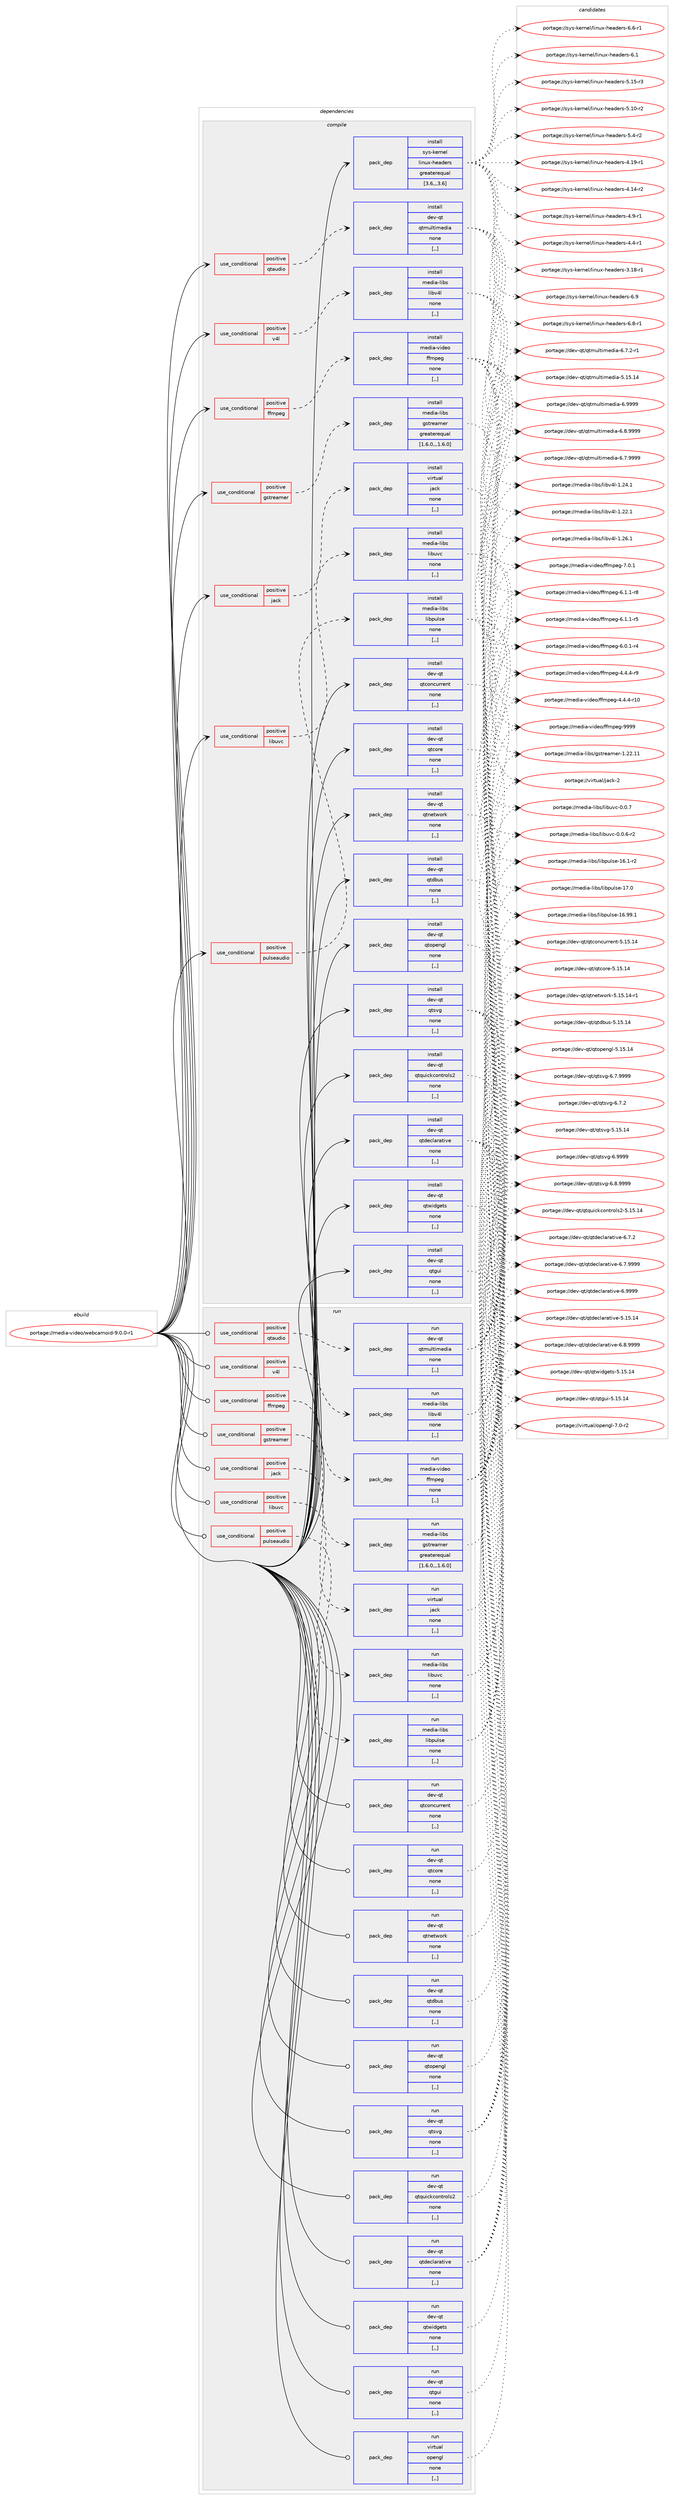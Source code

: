 digraph prolog {

# *************
# Graph options
# *************

newrank=true;
concentrate=true;
compound=true;
graph [rankdir=LR,fontname=Helvetica,fontsize=10,ranksep=1.5];#, ranksep=2.5, nodesep=0.2];
edge  [arrowhead=vee];
node  [fontname=Helvetica,fontsize=10];

# **********
# The ebuild
# **********

subgraph cluster_leftcol {
color=gray;
label=<<i>ebuild</i>>;
id [label="portage://media-video/webcamoid-9.0.0-r1", color=red, width=4, href="../media-video/webcamoid-9.0.0-r1.svg"];
}

# ****************
# The dependencies
# ****************

subgraph cluster_midcol {
color=gray;
label=<<i>dependencies</i>>;
subgraph cluster_compile {
fillcolor="#eeeeee";
style=filled;
label=<<i>compile</i>>;
subgraph cond86452 {
dependency335876 [label=<<TABLE BORDER="0" CELLBORDER="1" CELLSPACING="0" CELLPADDING="4"><TR><TD ROWSPAN="3" CELLPADDING="10">use_conditional</TD></TR><TR><TD>positive</TD></TR><TR><TD>ffmpeg</TD></TR></TABLE>>, shape=none, color=red];
subgraph pack246879 {
dependency335877 [label=<<TABLE BORDER="0" CELLBORDER="1" CELLSPACING="0" CELLPADDING="4" WIDTH="220"><TR><TD ROWSPAN="6" CELLPADDING="30">pack_dep</TD></TR><TR><TD WIDTH="110">install</TD></TR><TR><TD>media-video</TD></TR><TR><TD>ffmpeg</TD></TR><TR><TD>none</TD></TR><TR><TD>[,,]</TD></TR></TABLE>>, shape=none, color=blue];
}
dependency335876:e -> dependency335877:w [weight=20,style="dashed",arrowhead="vee"];
}
id:e -> dependency335876:w [weight=20,style="solid",arrowhead="vee"];
subgraph cond86453 {
dependency335878 [label=<<TABLE BORDER="0" CELLBORDER="1" CELLSPACING="0" CELLPADDING="4"><TR><TD ROWSPAN="3" CELLPADDING="10">use_conditional</TD></TR><TR><TD>positive</TD></TR><TR><TD>gstreamer</TD></TR></TABLE>>, shape=none, color=red];
subgraph pack246880 {
dependency335879 [label=<<TABLE BORDER="0" CELLBORDER="1" CELLSPACING="0" CELLPADDING="4" WIDTH="220"><TR><TD ROWSPAN="6" CELLPADDING="30">pack_dep</TD></TR><TR><TD WIDTH="110">install</TD></TR><TR><TD>media-libs</TD></TR><TR><TD>gstreamer</TD></TR><TR><TD>greaterequal</TD></TR><TR><TD>[1.6.0,,,1.6.0]</TD></TR></TABLE>>, shape=none, color=blue];
}
dependency335878:e -> dependency335879:w [weight=20,style="dashed",arrowhead="vee"];
}
id:e -> dependency335878:w [weight=20,style="solid",arrowhead="vee"];
subgraph cond86454 {
dependency335880 [label=<<TABLE BORDER="0" CELLBORDER="1" CELLSPACING="0" CELLPADDING="4"><TR><TD ROWSPAN="3" CELLPADDING="10">use_conditional</TD></TR><TR><TD>positive</TD></TR><TR><TD>jack</TD></TR></TABLE>>, shape=none, color=red];
subgraph pack246881 {
dependency335881 [label=<<TABLE BORDER="0" CELLBORDER="1" CELLSPACING="0" CELLPADDING="4" WIDTH="220"><TR><TD ROWSPAN="6" CELLPADDING="30">pack_dep</TD></TR><TR><TD WIDTH="110">install</TD></TR><TR><TD>virtual</TD></TR><TR><TD>jack</TD></TR><TR><TD>none</TD></TR><TR><TD>[,,]</TD></TR></TABLE>>, shape=none, color=blue];
}
dependency335880:e -> dependency335881:w [weight=20,style="dashed",arrowhead="vee"];
}
id:e -> dependency335880:w [weight=20,style="solid",arrowhead="vee"];
subgraph cond86455 {
dependency335882 [label=<<TABLE BORDER="0" CELLBORDER="1" CELLSPACING="0" CELLPADDING="4"><TR><TD ROWSPAN="3" CELLPADDING="10">use_conditional</TD></TR><TR><TD>positive</TD></TR><TR><TD>libuvc</TD></TR></TABLE>>, shape=none, color=red];
subgraph pack246882 {
dependency335883 [label=<<TABLE BORDER="0" CELLBORDER="1" CELLSPACING="0" CELLPADDING="4" WIDTH="220"><TR><TD ROWSPAN="6" CELLPADDING="30">pack_dep</TD></TR><TR><TD WIDTH="110">install</TD></TR><TR><TD>media-libs</TD></TR><TR><TD>libuvc</TD></TR><TR><TD>none</TD></TR><TR><TD>[,,]</TD></TR></TABLE>>, shape=none, color=blue];
}
dependency335882:e -> dependency335883:w [weight=20,style="dashed",arrowhead="vee"];
}
id:e -> dependency335882:w [weight=20,style="solid",arrowhead="vee"];
subgraph cond86456 {
dependency335884 [label=<<TABLE BORDER="0" CELLBORDER="1" CELLSPACING="0" CELLPADDING="4"><TR><TD ROWSPAN="3" CELLPADDING="10">use_conditional</TD></TR><TR><TD>positive</TD></TR><TR><TD>pulseaudio</TD></TR></TABLE>>, shape=none, color=red];
subgraph pack246883 {
dependency335885 [label=<<TABLE BORDER="0" CELLBORDER="1" CELLSPACING="0" CELLPADDING="4" WIDTH="220"><TR><TD ROWSPAN="6" CELLPADDING="30">pack_dep</TD></TR><TR><TD WIDTH="110">install</TD></TR><TR><TD>media-libs</TD></TR><TR><TD>libpulse</TD></TR><TR><TD>none</TD></TR><TR><TD>[,,]</TD></TR></TABLE>>, shape=none, color=blue];
}
dependency335884:e -> dependency335885:w [weight=20,style="dashed",arrowhead="vee"];
}
id:e -> dependency335884:w [weight=20,style="solid",arrowhead="vee"];
subgraph cond86457 {
dependency335886 [label=<<TABLE BORDER="0" CELLBORDER="1" CELLSPACING="0" CELLPADDING="4"><TR><TD ROWSPAN="3" CELLPADDING="10">use_conditional</TD></TR><TR><TD>positive</TD></TR><TR><TD>qtaudio</TD></TR></TABLE>>, shape=none, color=red];
subgraph pack246884 {
dependency335887 [label=<<TABLE BORDER="0" CELLBORDER="1" CELLSPACING="0" CELLPADDING="4" WIDTH="220"><TR><TD ROWSPAN="6" CELLPADDING="30">pack_dep</TD></TR><TR><TD WIDTH="110">install</TD></TR><TR><TD>dev-qt</TD></TR><TR><TD>qtmultimedia</TD></TR><TR><TD>none</TD></TR><TR><TD>[,,]</TD></TR></TABLE>>, shape=none, color=blue];
}
dependency335886:e -> dependency335887:w [weight=20,style="dashed",arrowhead="vee"];
}
id:e -> dependency335886:w [weight=20,style="solid",arrowhead="vee"];
subgraph cond86458 {
dependency335888 [label=<<TABLE BORDER="0" CELLBORDER="1" CELLSPACING="0" CELLPADDING="4"><TR><TD ROWSPAN="3" CELLPADDING="10">use_conditional</TD></TR><TR><TD>positive</TD></TR><TR><TD>v4l</TD></TR></TABLE>>, shape=none, color=red];
subgraph pack246885 {
dependency335889 [label=<<TABLE BORDER="0" CELLBORDER="1" CELLSPACING="0" CELLPADDING="4" WIDTH="220"><TR><TD ROWSPAN="6" CELLPADDING="30">pack_dep</TD></TR><TR><TD WIDTH="110">install</TD></TR><TR><TD>media-libs</TD></TR><TR><TD>libv4l</TD></TR><TR><TD>none</TD></TR><TR><TD>[,,]</TD></TR></TABLE>>, shape=none, color=blue];
}
dependency335888:e -> dependency335889:w [weight=20,style="dashed",arrowhead="vee"];
}
id:e -> dependency335888:w [weight=20,style="solid",arrowhead="vee"];
subgraph pack246886 {
dependency335890 [label=<<TABLE BORDER="0" CELLBORDER="1" CELLSPACING="0" CELLPADDING="4" WIDTH="220"><TR><TD ROWSPAN="6" CELLPADDING="30">pack_dep</TD></TR><TR><TD WIDTH="110">install</TD></TR><TR><TD>dev-qt</TD></TR><TR><TD>qtconcurrent</TD></TR><TR><TD>none</TD></TR><TR><TD>[,,]</TD></TR></TABLE>>, shape=none, color=blue];
}
id:e -> dependency335890:w [weight=20,style="solid",arrowhead="vee"];
subgraph pack246887 {
dependency335891 [label=<<TABLE BORDER="0" CELLBORDER="1" CELLSPACING="0" CELLPADDING="4" WIDTH="220"><TR><TD ROWSPAN="6" CELLPADDING="30">pack_dep</TD></TR><TR><TD WIDTH="110">install</TD></TR><TR><TD>dev-qt</TD></TR><TR><TD>qtcore</TD></TR><TR><TD>none</TD></TR><TR><TD>[,,]</TD></TR></TABLE>>, shape=none, color=blue];
}
id:e -> dependency335891:w [weight=20,style="solid",arrowhead="vee"];
subgraph pack246888 {
dependency335892 [label=<<TABLE BORDER="0" CELLBORDER="1" CELLSPACING="0" CELLPADDING="4" WIDTH="220"><TR><TD ROWSPAN="6" CELLPADDING="30">pack_dep</TD></TR><TR><TD WIDTH="110">install</TD></TR><TR><TD>dev-qt</TD></TR><TR><TD>qtdbus</TD></TR><TR><TD>none</TD></TR><TR><TD>[,,]</TD></TR></TABLE>>, shape=none, color=blue];
}
id:e -> dependency335892:w [weight=20,style="solid",arrowhead="vee"];
subgraph pack246889 {
dependency335893 [label=<<TABLE BORDER="0" CELLBORDER="1" CELLSPACING="0" CELLPADDING="4" WIDTH="220"><TR><TD ROWSPAN="6" CELLPADDING="30">pack_dep</TD></TR><TR><TD WIDTH="110">install</TD></TR><TR><TD>dev-qt</TD></TR><TR><TD>qtdeclarative</TD></TR><TR><TD>none</TD></TR><TR><TD>[,,]</TD></TR></TABLE>>, shape=none, color=blue];
}
id:e -> dependency335893:w [weight=20,style="solid",arrowhead="vee"];
subgraph pack246890 {
dependency335894 [label=<<TABLE BORDER="0" CELLBORDER="1" CELLSPACING="0" CELLPADDING="4" WIDTH="220"><TR><TD ROWSPAN="6" CELLPADDING="30">pack_dep</TD></TR><TR><TD WIDTH="110">install</TD></TR><TR><TD>dev-qt</TD></TR><TR><TD>qtgui</TD></TR><TR><TD>none</TD></TR><TR><TD>[,,]</TD></TR></TABLE>>, shape=none, color=blue];
}
id:e -> dependency335894:w [weight=20,style="solid",arrowhead="vee"];
subgraph pack246891 {
dependency335895 [label=<<TABLE BORDER="0" CELLBORDER="1" CELLSPACING="0" CELLPADDING="4" WIDTH="220"><TR><TD ROWSPAN="6" CELLPADDING="30">pack_dep</TD></TR><TR><TD WIDTH="110">install</TD></TR><TR><TD>dev-qt</TD></TR><TR><TD>qtnetwork</TD></TR><TR><TD>none</TD></TR><TR><TD>[,,]</TD></TR></TABLE>>, shape=none, color=blue];
}
id:e -> dependency335895:w [weight=20,style="solid",arrowhead="vee"];
subgraph pack246892 {
dependency335896 [label=<<TABLE BORDER="0" CELLBORDER="1" CELLSPACING="0" CELLPADDING="4" WIDTH="220"><TR><TD ROWSPAN="6" CELLPADDING="30">pack_dep</TD></TR><TR><TD WIDTH="110">install</TD></TR><TR><TD>dev-qt</TD></TR><TR><TD>qtopengl</TD></TR><TR><TD>none</TD></TR><TR><TD>[,,]</TD></TR></TABLE>>, shape=none, color=blue];
}
id:e -> dependency335896:w [weight=20,style="solid",arrowhead="vee"];
subgraph pack246893 {
dependency335897 [label=<<TABLE BORDER="0" CELLBORDER="1" CELLSPACING="0" CELLPADDING="4" WIDTH="220"><TR><TD ROWSPAN="6" CELLPADDING="30">pack_dep</TD></TR><TR><TD WIDTH="110">install</TD></TR><TR><TD>dev-qt</TD></TR><TR><TD>qtquickcontrols2</TD></TR><TR><TD>none</TD></TR><TR><TD>[,,]</TD></TR></TABLE>>, shape=none, color=blue];
}
id:e -> dependency335897:w [weight=20,style="solid",arrowhead="vee"];
subgraph pack246894 {
dependency335898 [label=<<TABLE BORDER="0" CELLBORDER="1" CELLSPACING="0" CELLPADDING="4" WIDTH="220"><TR><TD ROWSPAN="6" CELLPADDING="30">pack_dep</TD></TR><TR><TD WIDTH="110">install</TD></TR><TR><TD>dev-qt</TD></TR><TR><TD>qtsvg</TD></TR><TR><TD>none</TD></TR><TR><TD>[,,]</TD></TR></TABLE>>, shape=none, color=blue];
}
id:e -> dependency335898:w [weight=20,style="solid",arrowhead="vee"];
subgraph pack246895 {
dependency335899 [label=<<TABLE BORDER="0" CELLBORDER="1" CELLSPACING="0" CELLPADDING="4" WIDTH="220"><TR><TD ROWSPAN="6" CELLPADDING="30">pack_dep</TD></TR><TR><TD WIDTH="110">install</TD></TR><TR><TD>dev-qt</TD></TR><TR><TD>qtwidgets</TD></TR><TR><TD>none</TD></TR><TR><TD>[,,]</TD></TR></TABLE>>, shape=none, color=blue];
}
id:e -> dependency335899:w [weight=20,style="solid",arrowhead="vee"];
subgraph pack246896 {
dependency335900 [label=<<TABLE BORDER="0" CELLBORDER="1" CELLSPACING="0" CELLPADDING="4" WIDTH="220"><TR><TD ROWSPAN="6" CELLPADDING="30">pack_dep</TD></TR><TR><TD WIDTH="110">install</TD></TR><TR><TD>sys-kernel</TD></TR><TR><TD>linux-headers</TD></TR><TR><TD>greaterequal</TD></TR><TR><TD>[3.6,,,3.6]</TD></TR></TABLE>>, shape=none, color=blue];
}
id:e -> dependency335900:w [weight=20,style="solid",arrowhead="vee"];
}
subgraph cluster_compileandrun {
fillcolor="#eeeeee";
style=filled;
label=<<i>compile and run</i>>;
}
subgraph cluster_run {
fillcolor="#eeeeee";
style=filled;
label=<<i>run</i>>;
subgraph cond86459 {
dependency335901 [label=<<TABLE BORDER="0" CELLBORDER="1" CELLSPACING="0" CELLPADDING="4"><TR><TD ROWSPAN="3" CELLPADDING="10">use_conditional</TD></TR><TR><TD>positive</TD></TR><TR><TD>ffmpeg</TD></TR></TABLE>>, shape=none, color=red];
subgraph pack246897 {
dependency335902 [label=<<TABLE BORDER="0" CELLBORDER="1" CELLSPACING="0" CELLPADDING="4" WIDTH="220"><TR><TD ROWSPAN="6" CELLPADDING="30">pack_dep</TD></TR><TR><TD WIDTH="110">run</TD></TR><TR><TD>media-video</TD></TR><TR><TD>ffmpeg</TD></TR><TR><TD>none</TD></TR><TR><TD>[,,]</TD></TR></TABLE>>, shape=none, color=blue];
}
dependency335901:e -> dependency335902:w [weight=20,style="dashed",arrowhead="vee"];
}
id:e -> dependency335901:w [weight=20,style="solid",arrowhead="odot"];
subgraph cond86460 {
dependency335903 [label=<<TABLE BORDER="0" CELLBORDER="1" CELLSPACING="0" CELLPADDING="4"><TR><TD ROWSPAN="3" CELLPADDING="10">use_conditional</TD></TR><TR><TD>positive</TD></TR><TR><TD>gstreamer</TD></TR></TABLE>>, shape=none, color=red];
subgraph pack246898 {
dependency335904 [label=<<TABLE BORDER="0" CELLBORDER="1" CELLSPACING="0" CELLPADDING="4" WIDTH="220"><TR><TD ROWSPAN="6" CELLPADDING="30">pack_dep</TD></TR><TR><TD WIDTH="110">run</TD></TR><TR><TD>media-libs</TD></TR><TR><TD>gstreamer</TD></TR><TR><TD>greaterequal</TD></TR><TR><TD>[1.6.0,,,1.6.0]</TD></TR></TABLE>>, shape=none, color=blue];
}
dependency335903:e -> dependency335904:w [weight=20,style="dashed",arrowhead="vee"];
}
id:e -> dependency335903:w [weight=20,style="solid",arrowhead="odot"];
subgraph cond86461 {
dependency335905 [label=<<TABLE BORDER="0" CELLBORDER="1" CELLSPACING="0" CELLPADDING="4"><TR><TD ROWSPAN="3" CELLPADDING="10">use_conditional</TD></TR><TR><TD>positive</TD></TR><TR><TD>jack</TD></TR></TABLE>>, shape=none, color=red];
subgraph pack246899 {
dependency335906 [label=<<TABLE BORDER="0" CELLBORDER="1" CELLSPACING="0" CELLPADDING="4" WIDTH="220"><TR><TD ROWSPAN="6" CELLPADDING="30">pack_dep</TD></TR><TR><TD WIDTH="110">run</TD></TR><TR><TD>virtual</TD></TR><TR><TD>jack</TD></TR><TR><TD>none</TD></TR><TR><TD>[,,]</TD></TR></TABLE>>, shape=none, color=blue];
}
dependency335905:e -> dependency335906:w [weight=20,style="dashed",arrowhead="vee"];
}
id:e -> dependency335905:w [weight=20,style="solid",arrowhead="odot"];
subgraph cond86462 {
dependency335907 [label=<<TABLE BORDER="0" CELLBORDER="1" CELLSPACING="0" CELLPADDING="4"><TR><TD ROWSPAN="3" CELLPADDING="10">use_conditional</TD></TR><TR><TD>positive</TD></TR><TR><TD>libuvc</TD></TR></TABLE>>, shape=none, color=red];
subgraph pack246900 {
dependency335908 [label=<<TABLE BORDER="0" CELLBORDER="1" CELLSPACING="0" CELLPADDING="4" WIDTH="220"><TR><TD ROWSPAN="6" CELLPADDING="30">pack_dep</TD></TR><TR><TD WIDTH="110">run</TD></TR><TR><TD>media-libs</TD></TR><TR><TD>libuvc</TD></TR><TR><TD>none</TD></TR><TR><TD>[,,]</TD></TR></TABLE>>, shape=none, color=blue];
}
dependency335907:e -> dependency335908:w [weight=20,style="dashed",arrowhead="vee"];
}
id:e -> dependency335907:w [weight=20,style="solid",arrowhead="odot"];
subgraph cond86463 {
dependency335909 [label=<<TABLE BORDER="0" CELLBORDER="1" CELLSPACING="0" CELLPADDING="4"><TR><TD ROWSPAN="3" CELLPADDING="10">use_conditional</TD></TR><TR><TD>positive</TD></TR><TR><TD>pulseaudio</TD></TR></TABLE>>, shape=none, color=red];
subgraph pack246901 {
dependency335910 [label=<<TABLE BORDER="0" CELLBORDER="1" CELLSPACING="0" CELLPADDING="4" WIDTH="220"><TR><TD ROWSPAN="6" CELLPADDING="30">pack_dep</TD></TR><TR><TD WIDTH="110">run</TD></TR><TR><TD>media-libs</TD></TR><TR><TD>libpulse</TD></TR><TR><TD>none</TD></TR><TR><TD>[,,]</TD></TR></TABLE>>, shape=none, color=blue];
}
dependency335909:e -> dependency335910:w [weight=20,style="dashed",arrowhead="vee"];
}
id:e -> dependency335909:w [weight=20,style="solid",arrowhead="odot"];
subgraph cond86464 {
dependency335911 [label=<<TABLE BORDER="0" CELLBORDER="1" CELLSPACING="0" CELLPADDING="4"><TR><TD ROWSPAN="3" CELLPADDING="10">use_conditional</TD></TR><TR><TD>positive</TD></TR><TR><TD>qtaudio</TD></TR></TABLE>>, shape=none, color=red];
subgraph pack246902 {
dependency335912 [label=<<TABLE BORDER="0" CELLBORDER="1" CELLSPACING="0" CELLPADDING="4" WIDTH="220"><TR><TD ROWSPAN="6" CELLPADDING="30">pack_dep</TD></TR><TR><TD WIDTH="110">run</TD></TR><TR><TD>dev-qt</TD></TR><TR><TD>qtmultimedia</TD></TR><TR><TD>none</TD></TR><TR><TD>[,,]</TD></TR></TABLE>>, shape=none, color=blue];
}
dependency335911:e -> dependency335912:w [weight=20,style="dashed",arrowhead="vee"];
}
id:e -> dependency335911:w [weight=20,style="solid",arrowhead="odot"];
subgraph cond86465 {
dependency335913 [label=<<TABLE BORDER="0" CELLBORDER="1" CELLSPACING="0" CELLPADDING="4"><TR><TD ROWSPAN="3" CELLPADDING="10">use_conditional</TD></TR><TR><TD>positive</TD></TR><TR><TD>v4l</TD></TR></TABLE>>, shape=none, color=red];
subgraph pack246903 {
dependency335914 [label=<<TABLE BORDER="0" CELLBORDER="1" CELLSPACING="0" CELLPADDING="4" WIDTH="220"><TR><TD ROWSPAN="6" CELLPADDING="30">pack_dep</TD></TR><TR><TD WIDTH="110">run</TD></TR><TR><TD>media-libs</TD></TR><TR><TD>libv4l</TD></TR><TR><TD>none</TD></TR><TR><TD>[,,]</TD></TR></TABLE>>, shape=none, color=blue];
}
dependency335913:e -> dependency335914:w [weight=20,style="dashed",arrowhead="vee"];
}
id:e -> dependency335913:w [weight=20,style="solid",arrowhead="odot"];
subgraph pack246904 {
dependency335915 [label=<<TABLE BORDER="0" CELLBORDER="1" CELLSPACING="0" CELLPADDING="4" WIDTH="220"><TR><TD ROWSPAN="6" CELLPADDING="30">pack_dep</TD></TR><TR><TD WIDTH="110">run</TD></TR><TR><TD>dev-qt</TD></TR><TR><TD>qtconcurrent</TD></TR><TR><TD>none</TD></TR><TR><TD>[,,]</TD></TR></TABLE>>, shape=none, color=blue];
}
id:e -> dependency335915:w [weight=20,style="solid",arrowhead="odot"];
subgraph pack246905 {
dependency335916 [label=<<TABLE BORDER="0" CELLBORDER="1" CELLSPACING="0" CELLPADDING="4" WIDTH="220"><TR><TD ROWSPAN="6" CELLPADDING="30">pack_dep</TD></TR><TR><TD WIDTH="110">run</TD></TR><TR><TD>dev-qt</TD></TR><TR><TD>qtcore</TD></TR><TR><TD>none</TD></TR><TR><TD>[,,]</TD></TR></TABLE>>, shape=none, color=blue];
}
id:e -> dependency335916:w [weight=20,style="solid",arrowhead="odot"];
subgraph pack246906 {
dependency335917 [label=<<TABLE BORDER="0" CELLBORDER="1" CELLSPACING="0" CELLPADDING="4" WIDTH="220"><TR><TD ROWSPAN="6" CELLPADDING="30">pack_dep</TD></TR><TR><TD WIDTH="110">run</TD></TR><TR><TD>dev-qt</TD></TR><TR><TD>qtdbus</TD></TR><TR><TD>none</TD></TR><TR><TD>[,,]</TD></TR></TABLE>>, shape=none, color=blue];
}
id:e -> dependency335917:w [weight=20,style="solid",arrowhead="odot"];
subgraph pack246907 {
dependency335918 [label=<<TABLE BORDER="0" CELLBORDER="1" CELLSPACING="0" CELLPADDING="4" WIDTH="220"><TR><TD ROWSPAN="6" CELLPADDING="30">pack_dep</TD></TR><TR><TD WIDTH="110">run</TD></TR><TR><TD>dev-qt</TD></TR><TR><TD>qtdeclarative</TD></TR><TR><TD>none</TD></TR><TR><TD>[,,]</TD></TR></TABLE>>, shape=none, color=blue];
}
id:e -> dependency335918:w [weight=20,style="solid",arrowhead="odot"];
subgraph pack246908 {
dependency335919 [label=<<TABLE BORDER="0" CELLBORDER="1" CELLSPACING="0" CELLPADDING="4" WIDTH="220"><TR><TD ROWSPAN="6" CELLPADDING="30">pack_dep</TD></TR><TR><TD WIDTH="110">run</TD></TR><TR><TD>dev-qt</TD></TR><TR><TD>qtgui</TD></TR><TR><TD>none</TD></TR><TR><TD>[,,]</TD></TR></TABLE>>, shape=none, color=blue];
}
id:e -> dependency335919:w [weight=20,style="solid",arrowhead="odot"];
subgraph pack246909 {
dependency335920 [label=<<TABLE BORDER="0" CELLBORDER="1" CELLSPACING="0" CELLPADDING="4" WIDTH="220"><TR><TD ROWSPAN="6" CELLPADDING="30">pack_dep</TD></TR><TR><TD WIDTH="110">run</TD></TR><TR><TD>dev-qt</TD></TR><TR><TD>qtnetwork</TD></TR><TR><TD>none</TD></TR><TR><TD>[,,]</TD></TR></TABLE>>, shape=none, color=blue];
}
id:e -> dependency335920:w [weight=20,style="solid",arrowhead="odot"];
subgraph pack246910 {
dependency335921 [label=<<TABLE BORDER="0" CELLBORDER="1" CELLSPACING="0" CELLPADDING="4" WIDTH="220"><TR><TD ROWSPAN="6" CELLPADDING="30">pack_dep</TD></TR><TR><TD WIDTH="110">run</TD></TR><TR><TD>dev-qt</TD></TR><TR><TD>qtopengl</TD></TR><TR><TD>none</TD></TR><TR><TD>[,,]</TD></TR></TABLE>>, shape=none, color=blue];
}
id:e -> dependency335921:w [weight=20,style="solid",arrowhead="odot"];
subgraph pack246911 {
dependency335922 [label=<<TABLE BORDER="0" CELLBORDER="1" CELLSPACING="0" CELLPADDING="4" WIDTH="220"><TR><TD ROWSPAN="6" CELLPADDING="30">pack_dep</TD></TR><TR><TD WIDTH="110">run</TD></TR><TR><TD>dev-qt</TD></TR><TR><TD>qtquickcontrols2</TD></TR><TR><TD>none</TD></TR><TR><TD>[,,]</TD></TR></TABLE>>, shape=none, color=blue];
}
id:e -> dependency335922:w [weight=20,style="solid",arrowhead="odot"];
subgraph pack246912 {
dependency335923 [label=<<TABLE BORDER="0" CELLBORDER="1" CELLSPACING="0" CELLPADDING="4" WIDTH="220"><TR><TD ROWSPAN="6" CELLPADDING="30">pack_dep</TD></TR><TR><TD WIDTH="110">run</TD></TR><TR><TD>dev-qt</TD></TR><TR><TD>qtsvg</TD></TR><TR><TD>none</TD></TR><TR><TD>[,,]</TD></TR></TABLE>>, shape=none, color=blue];
}
id:e -> dependency335923:w [weight=20,style="solid",arrowhead="odot"];
subgraph pack246913 {
dependency335924 [label=<<TABLE BORDER="0" CELLBORDER="1" CELLSPACING="0" CELLPADDING="4" WIDTH="220"><TR><TD ROWSPAN="6" CELLPADDING="30">pack_dep</TD></TR><TR><TD WIDTH="110">run</TD></TR><TR><TD>dev-qt</TD></TR><TR><TD>qtwidgets</TD></TR><TR><TD>none</TD></TR><TR><TD>[,,]</TD></TR></TABLE>>, shape=none, color=blue];
}
id:e -> dependency335924:w [weight=20,style="solid",arrowhead="odot"];
subgraph pack246914 {
dependency335925 [label=<<TABLE BORDER="0" CELLBORDER="1" CELLSPACING="0" CELLPADDING="4" WIDTH="220"><TR><TD ROWSPAN="6" CELLPADDING="30">pack_dep</TD></TR><TR><TD WIDTH="110">run</TD></TR><TR><TD>virtual</TD></TR><TR><TD>opengl</TD></TR><TR><TD>none</TD></TR><TR><TD>[,,]</TD></TR></TABLE>>, shape=none, color=blue];
}
id:e -> dependency335925:w [weight=20,style="solid",arrowhead="odot"];
}
}

# **************
# The candidates
# **************

subgraph cluster_choices {
rank=same;
color=gray;
label=<<i>candidates</i>>;

subgraph choice246879 {
color=black;
nodesep=1;
choice1091011001059745118105100101111471021021091121011034557575757 [label="portage://media-video/ffmpeg-9999", color=red, width=4,href="../media-video/ffmpeg-9999.svg"];
choice109101100105974511810510010111147102102109112101103455546484649 [label="portage://media-video/ffmpeg-7.0.1", color=red, width=4,href="../media-video/ffmpeg-7.0.1.svg"];
choice1091011001059745118105100101111471021021091121011034554464946494511456 [label="portage://media-video/ffmpeg-6.1.1-r8", color=red, width=4,href="../media-video/ffmpeg-6.1.1-r8.svg"];
choice1091011001059745118105100101111471021021091121011034554464946494511453 [label="portage://media-video/ffmpeg-6.1.1-r5", color=red, width=4,href="../media-video/ffmpeg-6.1.1-r5.svg"];
choice1091011001059745118105100101111471021021091121011034554464846494511452 [label="portage://media-video/ffmpeg-6.0.1-r4", color=red, width=4,href="../media-video/ffmpeg-6.0.1-r4.svg"];
choice1091011001059745118105100101111471021021091121011034552465246524511457 [label="portage://media-video/ffmpeg-4.4.4-r9", color=red, width=4,href="../media-video/ffmpeg-4.4.4-r9.svg"];
choice109101100105974511810510010111147102102109112101103455246524652451144948 [label="portage://media-video/ffmpeg-4.4.4-r10", color=red, width=4,href="../media-video/ffmpeg-4.4.4-r10.svg"];
dependency335877:e -> choice1091011001059745118105100101111471021021091121011034557575757:w [style=dotted,weight="100"];
dependency335877:e -> choice109101100105974511810510010111147102102109112101103455546484649:w [style=dotted,weight="100"];
dependency335877:e -> choice1091011001059745118105100101111471021021091121011034554464946494511456:w [style=dotted,weight="100"];
dependency335877:e -> choice1091011001059745118105100101111471021021091121011034554464946494511453:w [style=dotted,weight="100"];
dependency335877:e -> choice1091011001059745118105100101111471021021091121011034554464846494511452:w [style=dotted,weight="100"];
dependency335877:e -> choice1091011001059745118105100101111471021021091121011034552465246524511457:w [style=dotted,weight="100"];
dependency335877:e -> choice109101100105974511810510010111147102102109112101103455246524652451144948:w [style=dotted,weight="100"];
}
subgraph choice246880 {
color=black;
nodesep=1;
choice10910110010597451081059811547103115116114101971091011144549465050464949 [label="portage://media-libs/gstreamer-1.22.11", color=red, width=4,href="../media-libs/gstreamer-1.22.11.svg"];
dependency335879:e -> choice10910110010597451081059811547103115116114101971091011144549465050464949:w [style=dotted,weight="100"];
}
subgraph choice246881 {
color=black;
nodesep=1;
choice118105114116117971084710697991074550 [label="portage://virtual/jack-2", color=red, width=4,href="../virtual/jack-2.svg"];
dependency335881:e -> choice118105114116117971084710697991074550:w [style=dotted,weight="100"];
}
subgraph choice246882 {
color=black;
nodesep=1;
choice109101100105974510810598115471081059811711899454846484655 [label="portage://media-libs/libuvc-0.0.7", color=red, width=4,href="../media-libs/libuvc-0.0.7.svg"];
choice1091011001059745108105981154710810598117118994548464846544511450 [label="portage://media-libs/libuvc-0.0.6-r2", color=red, width=4,href="../media-libs/libuvc-0.0.6-r2.svg"];
dependency335883:e -> choice109101100105974510810598115471081059811711899454846484655:w [style=dotted,weight="100"];
dependency335883:e -> choice1091011001059745108105981154710810598117118994548464846544511450:w [style=dotted,weight="100"];
}
subgraph choice246883 {
color=black;
nodesep=1;
choice10910110010597451081059811547108105981121171081151014549554648 [label="portage://media-libs/libpulse-17.0", color=red, width=4,href="../media-libs/libpulse-17.0.svg"];
choice10910110010597451081059811547108105981121171081151014549544657574649 [label="portage://media-libs/libpulse-16.99.1", color=red, width=4,href="../media-libs/libpulse-16.99.1.svg"];
choice109101100105974510810598115471081059811211710811510145495446494511450 [label="portage://media-libs/libpulse-16.1-r2", color=red, width=4,href="../media-libs/libpulse-16.1-r2.svg"];
dependency335885:e -> choice10910110010597451081059811547108105981121171081151014549554648:w [style=dotted,weight="100"];
dependency335885:e -> choice10910110010597451081059811547108105981121171081151014549544657574649:w [style=dotted,weight="100"];
dependency335885:e -> choice109101100105974510810598115471081059811211710811510145495446494511450:w [style=dotted,weight="100"];
}
subgraph choice246884 {
color=black;
nodesep=1;
choice10010111845113116471131161091171081161051091011001059745544657575757 [label="portage://dev-qt/qtmultimedia-6.9999", color=red, width=4,href="../dev-qt/qtmultimedia-6.9999.svg"];
choice100101118451131164711311610911710811610510910110010597455446564657575757 [label="portage://dev-qt/qtmultimedia-6.8.9999", color=red, width=4,href="../dev-qt/qtmultimedia-6.8.9999.svg"];
choice100101118451131164711311610911710811610510910110010597455446554657575757 [label="portage://dev-qt/qtmultimedia-6.7.9999", color=red, width=4,href="../dev-qt/qtmultimedia-6.7.9999.svg"];
choice1001011184511311647113116109117108116105109101100105974554465546504511449 [label="portage://dev-qt/qtmultimedia-6.7.2-r1", color=red, width=4,href="../dev-qt/qtmultimedia-6.7.2-r1.svg"];
choice1001011184511311647113116109117108116105109101100105974553464953464952 [label="portage://dev-qt/qtmultimedia-5.15.14", color=red, width=4,href="../dev-qt/qtmultimedia-5.15.14.svg"];
dependency335887:e -> choice10010111845113116471131161091171081161051091011001059745544657575757:w [style=dotted,weight="100"];
dependency335887:e -> choice100101118451131164711311610911710811610510910110010597455446564657575757:w [style=dotted,weight="100"];
dependency335887:e -> choice100101118451131164711311610911710811610510910110010597455446554657575757:w [style=dotted,weight="100"];
dependency335887:e -> choice1001011184511311647113116109117108116105109101100105974554465546504511449:w [style=dotted,weight="100"];
dependency335887:e -> choice1001011184511311647113116109117108116105109101100105974553464953464952:w [style=dotted,weight="100"];
}
subgraph choice246885 {
color=black;
nodesep=1;
choice10910110010597451081059811547108105981185210845494650544649 [label="portage://media-libs/libv4l-1.26.1", color=red, width=4,href="../media-libs/libv4l-1.26.1.svg"];
choice10910110010597451081059811547108105981185210845494650524649 [label="portage://media-libs/libv4l-1.24.1", color=red, width=4,href="../media-libs/libv4l-1.24.1.svg"];
choice10910110010597451081059811547108105981185210845494650504649 [label="portage://media-libs/libv4l-1.22.1", color=red, width=4,href="../media-libs/libv4l-1.22.1.svg"];
dependency335889:e -> choice10910110010597451081059811547108105981185210845494650544649:w [style=dotted,weight="100"];
dependency335889:e -> choice10910110010597451081059811547108105981185210845494650524649:w [style=dotted,weight="100"];
dependency335889:e -> choice10910110010597451081059811547108105981185210845494650504649:w [style=dotted,weight="100"];
}
subgraph choice246886 {
color=black;
nodesep=1;
choice100101118451131164711311699111110991171141141011101164553464953464952 [label="portage://dev-qt/qtconcurrent-5.15.14", color=red, width=4,href="../dev-qt/qtconcurrent-5.15.14.svg"];
dependency335890:e -> choice100101118451131164711311699111110991171141141011101164553464953464952:w [style=dotted,weight="100"];
}
subgraph choice246887 {
color=black;
nodesep=1;
choice1001011184511311647113116991111141014553464953464952 [label="portage://dev-qt/qtcore-5.15.14", color=red, width=4,href="../dev-qt/qtcore-5.15.14.svg"];
dependency335891:e -> choice1001011184511311647113116991111141014553464953464952:w [style=dotted,weight="100"];
}
subgraph choice246888 {
color=black;
nodesep=1;
choice1001011184511311647113116100981171154553464953464952 [label="portage://dev-qt/qtdbus-5.15.14", color=red, width=4,href="../dev-qt/qtdbus-5.15.14.svg"];
dependency335892:e -> choice1001011184511311647113116100981171154553464953464952:w [style=dotted,weight="100"];
}
subgraph choice246889 {
color=black;
nodesep=1;
choice100101118451131164711311610010199108971149711610511810145544657575757 [label="portage://dev-qt/qtdeclarative-6.9999", color=red, width=4,href="../dev-qt/qtdeclarative-6.9999.svg"];
choice1001011184511311647113116100101991089711497116105118101455446564657575757 [label="portage://dev-qt/qtdeclarative-6.8.9999", color=red, width=4,href="../dev-qt/qtdeclarative-6.8.9999.svg"];
choice1001011184511311647113116100101991089711497116105118101455446554657575757 [label="portage://dev-qt/qtdeclarative-6.7.9999", color=red, width=4,href="../dev-qt/qtdeclarative-6.7.9999.svg"];
choice1001011184511311647113116100101991089711497116105118101455446554650 [label="portage://dev-qt/qtdeclarative-6.7.2", color=red, width=4,href="../dev-qt/qtdeclarative-6.7.2.svg"];
choice10010111845113116471131161001019910897114971161051181014553464953464952 [label="portage://dev-qt/qtdeclarative-5.15.14", color=red, width=4,href="../dev-qt/qtdeclarative-5.15.14.svg"];
dependency335893:e -> choice100101118451131164711311610010199108971149711610511810145544657575757:w [style=dotted,weight="100"];
dependency335893:e -> choice1001011184511311647113116100101991089711497116105118101455446564657575757:w [style=dotted,weight="100"];
dependency335893:e -> choice1001011184511311647113116100101991089711497116105118101455446554657575757:w [style=dotted,weight="100"];
dependency335893:e -> choice1001011184511311647113116100101991089711497116105118101455446554650:w [style=dotted,weight="100"];
dependency335893:e -> choice10010111845113116471131161001019910897114971161051181014553464953464952:w [style=dotted,weight="100"];
}
subgraph choice246890 {
color=black;
nodesep=1;
choice10010111845113116471131161031171054553464953464952 [label="portage://dev-qt/qtgui-5.15.14", color=red, width=4,href="../dev-qt/qtgui-5.15.14.svg"];
dependency335894:e -> choice10010111845113116471131161031171054553464953464952:w [style=dotted,weight="100"];
}
subgraph choice246891 {
color=black;
nodesep=1;
choice100101118451131164711311611010111611911111410745534649534649524511449 [label="portage://dev-qt/qtnetwork-5.15.14-r1", color=red, width=4,href="../dev-qt/qtnetwork-5.15.14-r1.svg"];
dependency335895:e -> choice100101118451131164711311611010111611911111410745534649534649524511449:w [style=dotted,weight="100"];
}
subgraph choice246892 {
color=black;
nodesep=1;
choice10010111845113116471131161111121011101031084553464953464952 [label="portage://dev-qt/qtopengl-5.15.14", color=red, width=4,href="../dev-qt/qtopengl-5.15.14.svg"];
dependency335896:e -> choice10010111845113116471131161111121011101031084553464953464952:w [style=dotted,weight="100"];
}
subgraph choice246893 {
color=black;
nodesep=1;
choice10010111845113116471131161131171059910799111110116114111108115504553464953464952 [label="portage://dev-qt/qtquickcontrols2-5.15.14", color=red, width=4,href="../dev-qt/qtquickcontrols2-5.15.14.svg"];
dependency335897:e -> choice10010111845113116471131161131171059910799111110116114111108115504553464953464952:w [style=dotted,weight="100"];
}
subgraph choice246894 {
color=black;
nodesep=1;
choice100101118451131164711311611511810345544657575757 [label="portage://dev-qt/qtsvg-6.9999", color=red, width=4,href="../dev-qt/qtsvg-6.9999.svg"];
choice1001011184511311647113116115118103455446564657575757 [label="portage://dev-qt/qtsvg-6.8.9999", color=red, width=4,href="../dev-qt/qtsvg-6.8.9999.svg"];
choice1001011184511311647113116115118103455446554657575757 [label="portage://dev-qt/qtsvg-6.7.9999", color=red, width=4,href="../dev-qt/qtsvg-6.7.9999.svg"];
choice1001011184511311647113116115118103455446554650 [label="portage://dev-qt/qtsvg-6.7.2", color=red, width=4,href="../dev-qt/qtsvg-6.7.2.svg"];
choice10010111845113116471131161151181034553464953464952 [label="portage://dev-qt/qtsvg-5.15.14", color=red, width=4,href="../dev-qt/qtsvg-5.15.14.svg"];
dependency335898:e -> choice100101118451131164711311611511810345544657575757:w [style=dotted,weight="100"];
dependency335898:e -> choice1001011184511311647113116115118103455446564657575757:w [style=dotted,weight="100"];
dependency335898:e -> choice1001011184511311647113116115118103455446554657575757:w [style=dotted,weight="100"];
dependency335898:e -> choice1001011184511311647113116115118103455446554650:w [style=dotted,weight="100"];
dependency335898:e -> choice10010111845113116471131161151181034553464953464952:w [style=dotted,weight="100"];
}
subgraph choice246895 {
color=black;
nodesep=1;
choice10010111845113116471131161191051001031011161154553464953464952 [label="portage://dev-qt/qtwidgets-5.15.14", color=red, width=4,href="../dev-qt/qtwidgets-5.15.14.svg"];
dependency335899:e -> choice10010111845113116471131161191051001031011161154553464953464952:w [style=dotted,weight="100"];
}
subgraph choice246896 {
color=black;
nodesep=1;
choice1151211154510710111411010110847108105110117120451041019710010111411545544657 [label="portage://sys-kernel/linux-headers-6.9", color=red, width=4,href="../sys-kernel/linux-headers-6.9.svg"];
choice11512111545107101114110101108471081051101171204510410197100101114115455446564511449 [label="portage://sys-kernel/linux-headers-6.8-r1", color=red, width=4,href="../sys-kernel/linux-headers-6.8-r1.svg"];
choice11512111545107101114110101108471081051101171204510410197100101114115455446544511449 [label="portage://sys-kernel/linux-headers-6.6-r1", color=red, width=4,href="../sys-kernel/linux-headers-6.6-r1.svg"];
choice1151211154510710111411010110847108105110117120451041019710010111411545544649 [label="portage://sys-kernel/linux-headers-6.1", color=red, width=4,href="../sys-kernel/linux-headers-6.1.svg"];
choice1151211154510710111411010110847108105110117120451041019710010111411545534649534511451 [label="portage://sys-kernel/linux-headers-5.15-r3", color=red, width=4,href="../sys-kernel/linux-headers-5.15-r3.svg"];
choice1151211154510710111411010110847108105110117120451041019710010111411545534649484511450 [label="portage://sys-kernel/linux-headers-5.10-r2", color=red, width=4,href="../sys-kernel/linux-headers-5.10-r2.svg"];
choice11512111545107101114110101108471081051101171204510410197100101114115455346524511450 [label="portage://sys-kernel/linux-headers-5.4-r2", color=red, width=4,href="../sys-kernel/linux-headers-5.4-r2.svg"];
choice1151211154510710111411010110847108105110117120451041019710010111411545524649574511449 [label="portage://sys-kernel/linux-headers-4.19-r1", color=red, width=4,href="../sys-kernel/linux-headers-4.19-r1.svg"];
choice1151211154510710111411010110847108105110117120451041019710010111411545524649524511450 [label="portage://sys-kernel/linux-headers-4.14-r2", color=red, width=4,href="../sys-kernel/linux-headers-4.14-r2.svg"];
choice11512111545107101114110101108471081051101171204510410197100101114115455246574511449 [label="portage://sys-kernel/linux-headers-4.9-r1", color=red, width=4,href="../sys-kernel/linux-headers-4.9-r1.svg"];
choice11512111545107101114110101108471081051101171204510410197100101114115455246524511449 [label="portage://sys-kernel/linux-headers-4.4-r1", color=red, width=4,href="../sys-kernel/linux-headers-4.4-r1.svg"];
choice1151211154510710111411010110847108105110117120451041019710010111411545514649564511449 [label="portage://sys-kernel/linux-headers-3.18-r1", color=red, width=4,href="../sys-kernel/linux-headers-3.18-r1.svg"];
dependency335900:e -> choice1151211154510710111411010110847108105110117120451041019710010111411545544657:w [style=dotted,weight="100"];
dependency335900:e -> choice11512111545107101114110101108471081051101171204510410197100101114115455446564511449:w [style=dotted,weight="100"];
dependency335900:e -> choice11512111545107101114110101108471081051101171204510410197100101114115455446544511449:w [style=dotted,weight="100"];
dependency335900:e -> choice1151211154510710111411010110847108105110117120451041019710010111411545544649:w [style=dotted,weight="100"];
dependency335900:e -> choice1151211154510710111411010110847108105110117120451041019710010111411545534649534511451:w [style=dotted,weight="100"];
dependency335900:e -> choice1151211154510710111411010110847108105110117120451041019710010111411545534649484511450:w [style=dotted,weight="100"];
dependency335900:e -> choice11512111545107101114110101108471081051101171204510410197100101114115455346524511450:w [style=dotted,weight="100"];
dependency335900:e -> choice1151211154510710111411010110847108105110117120451041019710010111411545524649574511449:w [style=dotted,weight="100"];
dependency335900:e -> choice1151211154510710111411010110847108105110117120451041019710010111411545524649524511450:w [style=dotted,weight="100"];
dependency335900:e -> choice11512111545107101114110101108471081051101171204510410197100101114115455246574511449:w [style=dotted,weight="100"];
dependency335900:e -> choice11512111545107101114110101108471081051101171204510410197100101114115455246524511449:w [style=dotted,weight="100"];
dependency335900:e -> choice1151211154510710111411010110847108105110117120451041019710010111411545514649564511449:w [style=dotted,weight="100"];
}
subgraph choice246897 {
color=black;
nodesep=1;
choice1091011001059745118105100101111471021021091121011034557575757 [label="portage://media-video/ffmpeg-9999", color=red, width=4,href="../media-video/ffmpeg-9999.svg"];
choice109101100105974511810510010111147102102109112101103455546484649 [label="portage://media-video/ffmpeg-7.0.1", color=red, width=4,href="../media-video/ffmpeg-7.0.1.svg"];
choice1091011001059745118105100101111471021021091121011034554464946494511456 [label="portage://media-video/ffmpeg-6.1.1-r8", color=red, width=4,href="../media-video/ffmpeg-6.1.1-r8.svg"];
choice1091011001059745118105100101111471021021091121011034554464946494511453 [label="portage://media-video/ffmpeg-6.1.1-r5", color=red, width=4,href="../media-video/ffmpeg-6.1.1-r5.svg"];
choice1091011001059745118105100101111471021021091121011034554464846494511452 [label="portage://media-video/ffmpeg-6.0.1-r4", color=red, width=4,href="../media-video/ffmpeg-6.0.1-r4.svg"];
choice1091011001059745118105100101111471021021091121011034552465246524511457 [label="portage://media-video/ffmpeg-4.4.4-r9", color=red, width=4,href="../media-video/ffmpeg-4.4.4-r9.svg"];
choice109101100105974511810510010111147102102109112101103455246524652451144948 [label="portage://media-video/ffmpeg-4.4.4-r10", color=red, width=4,href="../media-video/ffmpeg-4.4.4-r10.svg"];
dependency335902:e -> choice1091011001059745118105100101111471021021091121011034557575757:w [style=dotted,weight="100"];
dependency335902:e -> choice109101100105974511810510010111147102102109112101103455546484649:w [style=dotted,weight="100"];
dependency335902:e -> choice1091011001059745118105100101111471021021091121011034554464946494511456:w [style=dotted,weight="100"];
dependency335902:e -> choice1091011001059745118105100101111471021021091121011034554464946494511453:w [style=dotted,weight="100"];
dependency335902:e -> choice1091011001059745118105100101111471021021091121011034554464846494511452:w [style=dotted,weight="100"];
dependency335902:e -> choice1091011001059745118105100101111471021021091121011034552465246524511457:w [style=dotted,weight="100"];
dependency335902:e -> choice109101100105974511810510010111147102102109112101103455246524652451144948:w [style=dotted,weight="100"];
}
subgraph choice246898 {
color=black;
nodesep=1;
choice10910110010597451081059811547103115116114101971091011144549465050464949 [label="portage://media-libs/gstreamer-1.22.11", color=red, width=4,href="../media-libs/gstreamer-1.22.11.svg"];
dependency335904:e -> choice10910110010597451081059811547103115116114101971091011144549465050464949:w [style=dotted,weight="100"];
}
subgraph choice246899 {
color=black;
nodesep=1;
choice118105114116117971084710697991074550 [label="portage://virtual/jack-2", color=red, width=4,href="../virtual/jack-2.svg"];
dependency335906:e -> choice118105114116117971084710697991074550:w [style=dotted,weight="100"];
}
subgraph choice246900 {
color=black;
nodesep=1;
choice109101100105974510810598115471081059811711899454846484655 [label="portage://media-libs/libuvc-0.0.7", color=red, width=4,href="../media-libs/libuvc-0.0.7.svg"];
choice1091011001059745108105981154710810598117118994548464846544511450 [label="portage://media-libs/libuvc-0.0.6-r2", color=red, width=4,href="../media-libs/libuvc-0.0.6-r2.svg"];
dependency335908:e -> choice109101100105974510810598115471081059811711899454846484655:w [style=dotted,weight="100"];
dependency335908:e -> choice1091011001059745108105981154710810598117118994548464846544511450:w [style=dotted,weight="100"];
}
subgraph choice246901 {
color=black;
nodesep=1;
choice10910110010597451081059811547108105981121171081151014549554648 [label="portage://media-libs/libpulse-17.0", color=red, width=4,href="../media-libs/libpulse-17.0.svg"];
choice10910110010597451081059811547108105981121171081151014549544657574649 [label="portage://media-libs/libpulse-16.99.1", color=red, width=4,href="../media-libs/libpulse-16.99.1.svg"];
choice109101100105974510810598115471081059811211710811510145495446494511450 [label="portage://media-libs/libpulse-16.1-r2", color=red, width=4,href="../media-libs/libpulse-16.1-r2.svg"];
dependency335910:e -> choice10910110010597451081059811547108105981121171081151014549554648:w [style=dotted,weight="100"];
dependency335910:e -> choice10910110010597451081059811547108105981121171081151014549544657574649:w [style=dotted,weight="100"];
dependency335910:e -> choice109101100105974510810598115471081059811211710811510145495446494511450:w [style=dotted,weight="100"];
}
subgraph choice246902 {
color=black;
nodesep=1;
choice10010111845113116471131161091171081161051091011001059745544657575757 [label="portage://dev-qt/qtmultimedia-6.9999", color=red, width=4,href="../dev-qt/qtmultimedia-6.9999.svg"];
choice100101118451131164711311610911710811610510910110010597455446564657575757 [label="portage://dev-qt/qtmultimedia-6.8.9999", color=red, width=4,href="../dev-qt/qtmultimedia-6.8.9999.svg"];
choice100101118451131164711311610911710811610510910110010597455446554657575757 [label="portage://dev-qt/qtmultimedia-6.7.9999", color=red, width=4,href="../dev-qt/qtmultimedia-6.7.9999.svg"];
choice1001011184511311647113116109117108116105109101100105974554465546504511449 [label="portage://dev-qt/qtmultimedia-6.7.2-r1", color=red, width=4,href="../dev-qt/qtmultimedia-6.7.2-r1.svg"];
choice1001011184511311647113116109117108116105109101100105974553464953464952 [label="portage://dev-qt/qtmultimedia-5.15.14", color=red, width=4,href="../dev-qt/qtmultimedia-5.15.14.svg"];
dependency335912:e -> choice10010111845113116471131161091171081161051091011001059745544657575757:w [style=dotted,weight="100"];
dependency335912:e -> choice100101118451131164711311610911710811610510910110010597455446564657575757:w [style=dotted,weight="100"];
dependency335912:e -> choice100101118451131164711311610911710811610510910110010597455446554657575757:w [style=dotted,weight="100"];
dependency335912:e -> choice1001011184511311647113116109117108116105109101100105974554465546504511449:w [style=dotted,weight="100"];
dependency335912:e -> choice1001011184511311647113116109117108116105109101100105974553464953464952:w [style=dotted,weight="100"];
}
subgraph choice246903 {
color=black;
nodesep=1;
choice10910110010597451081059811547108105981185210845494650544649 [label="portage://media-libs/libv4l-1.26.1", color=red, width=4,href="../media-libs/libv4l-1.26.1.svg"];
choice10910110010597451081059811547108105981185210845494650524649 [label="portage://media-libs/libv4l-1.24.1", color=red, width=4,href="../media-libs/libv4l-1.24.1.svg"];
choice10910110010597451081059811547108105981185210845494650504649 [label="portage://media-libs/libv4l-1.22.1", color=red, width=4,href="../media-libs/libv4l-1.22.1.svg"];
dependency335914:e -> choice10910110010597451081059811547108105981185210845494650544649:w [style=dotted,weight="100"];
dependency335914:e -> choice10910110010597451081059811547108105981185210845494650524649:w [style=dotted,weight="100"];
dependency335914:e -> choice10910110010597451081059811547108105981185210845494650504649:w [style=dotted,weight="100"];
}
subgraph choice246904 {
color=black;
nodesep=1;
choice100101118451131164711311699111110991171141141011101164553464953464952 [label="portage://dev-qt/qtconcurrent-5.15.14", color=red, width=4,href="../dev-qt/qtconcurrent-5.15.14.svg"];
dependency335915:e -> choice100101118451131164711311699111110991171141141011101164553464953464952:w [style=dotted,weight="100"];
}
subgraph choice246905 {
color=black;
nodesep=1;
choice1001011184511311647113116991111141014553464953464952 [label="portage://dev-qt/qtcore-5.15.14", color=red, width=4,href="../dev-qt/qtcore-5.15.14.svg"];
dependency335916:e -> choice1001011184511311647113116991111141014553464953464952:w [style=dotted,weight="100"];
}
subgraph choice246906 {
color=black;
nodesep=1;
choice1001011184511311647113116100981171154553464953464952 [label="portage://dev-qt/qtdbus-5.15.14", color=red, width=4,href="../dev-qt/qtdbus-5.15.14.svg"];
dependency335917:e -> choice1001011184511311647113116100981171154553464953464952:w [style=dotted,weight="100"];
}
subgraph choice246907 {
color=black;
nodesep=1;
choice100101118451131164711311610010199108971149711610511810145544657575757 [label="portage://dev-qt/qtdeclarative-6.9999", color=red, width=4,href="../dev-qt/qtdeclarative-6.9999.svg"];
choice1001011184511311647113116100101991089711497116105118101455446564657575757 [label="portage://dev-qt/qtdeclarative-6.8.9999", color=red, width=4,href="../dev-qt/qtdeclarative-6.8.9999.svg"];
choice1001011184511311647113116100101991089711497116105118101455446554657575757 [label="portage://dev-qt/qtdeclarative-6.7.9999", color=red, width=4,href="../dev-qt/qtdeclarative-6.7.9999.svg"];
choice1001011184511311647113116100101991089711497116105118101455446554650 [label="portage://dev-qt/qtdeclarative-6.7.2", color=red, width=4,href="../dev-qt/qtdeclarative-6.7.2.svg"];
choice10010111845113116471131161001019910897114971161051181014553464953464952 [label="portage://dev-qt/qtdeclarative-5.15.14", color=red, width=4,href="../dev-qt/qtdeclarative-5.15.14.svg"];
dependency335918:e -> choice100101118451131164711311610010199108971149711610511810145544657575757:w [style=dotted,weight="100"];
dependency335918:e -> choice1001011184511311647113116100101991089711497116105118101455446564657575757:w [style=dotted,weight="100"];
dependency335918:e -> choice1001011184511311647113116100101991089711497116105118101455446554657575757:w [style=dotted,weight="100"];
dependency335918:e -> choice1001011184511311647113116100101991089711497116105118101455446554650:w [style=dotted,weight="100"];
dependency335918:e -> choice10010111845113116471131161001019910897114971161051181014553464953464952:w [style=dotted,weight="100"];
}
subgraph choice246908 {
color=black;
nodesep=1;
choice10010111845113116471131161031171054553464953464952 [label="portage://dev-qt/qtgui-5.15.14", color=red, width=4,href="../dev-qt/qtgui-5.15.14.svg"];
dependency335919:e -> choice10010111845113116471131161031171054553464953464952:w [style=dotted,weight="100"];
}
subgraph choice246909 {
color=black;
nodesep=1;
choice100101118451131164711311611010111611911111410745534649534649524511449 [label="portage://dev-qt/qtnetwork-5.15.14-r1", color=red, width=4,href="../dev-qt/qtnetwork-5.15.14-r1.svg"];
dependency335920:e -> choice100101118451131164711311611010111611911111410745534649534649524511449:w [style=dotted,weight="100"];
}
subgraph choice246910 {
color=black;
nodesep=1;
choice10010111845113116471131161111121011101031084553464953464952 [label="portage://dev-qt/qtopengl-5.15.14", color=red, width=4,href="../dev-qt/qtopengl-5.15.14.svg"];
dependency335921:e -> choice10010111845113116471131161111121011101031084553464953464952:w [style=dotted,weight="100"];
}
subgraph choice246911 {
color=black;
nodesep=1;
choice10010111845113116471131161131171059910799111110116114111108115504553464953464952 [label="portage://dev-qt/qtquickcontrols2-5.15.14", color=red, width=4,href="../dev-qt/qtquickcontrols2-5.15.14.svg"];
dependency335922:e -> choice10010111845113116471131161131171059910799111110116114111108115504553464953464952:w [style=dotted,weight="100"];
}
subgraph choice246912 {
color=black;
nodesep=1;
choice100101118451131164711311611511810345544657575757 [label="portage://dev-qt/qtsvg-6.9999", color=red, width=4,href="../dev-qt/qtsvg-6.9999.svg"];
choice1001011184511311647113116115118103455446564657575757 [label="portage://dev-qt/qtsvg-6.8.9999", color=red, width=4,href="../dev-qt/qtsvg-6.8.9999.svg"];
choice1001011184511311647113116115118103455446554657575757 [label="portage://dev-qt/qtsvg-6.7.9999", color=red, width=4,href="../dev-qt/qtsvg-6.7.9999.svg"];
choice1001011184511311647113116115118103455446554650 [label="portage://dev-qt/qtsvg-6.7.2", color=red, width=4,href="../dev-qt/qtsvg-6.7.2.svg"];
choice10010111845113116471131161151181034553464953464952 [label="portage://dev-qt/qtsvg-5.15.14", color=red, width=4,href="../dev-qt/qtsvg-5.15.14.svg"];
dependency335923:e -> choice100101118451131164711311611511810345544657575757:w [style=dotted,weight="100"];
dependency335923:e -> choice1001011184511311647113116115118103455446564657575757:w [style=dotted,weight="100"];
dependency335923:e -> choice1001011184511311647113116115118103455446554657575757:w [style=dotted,weight="100"];
dependency335923:e -> choice1001011184511311647113116115118103455446554650:w [style=dotted,weight="100"];
dependency335923:e -> choice10010111845113116471131161151181034553464953464952:w [style=dotted,weight="100"];
}
subgraph choice246913 {
color=black;
nodesep=1;
choice10010111845113116471131161191051001031011161154553464953464952 [label="portage://dev-qt/qtwidgets-5.15.14", color=red, width=4,href="../dev-qt/qtwidgets-5.15.14.svg"];
dependency335924:e -> choice10010111845113116471131161191051001031011161154553464953464952:w [style=dotted,weight="100"];
}
subgraph choice246914 {
color=black;
nodesep=1;
choice1181051141161179710847111112101110103108455546484511450 [label="portage://virtual/opengl-7.0-r2", color=red, width=4,href="../virtual/opengl-7.0-r2.svg"];
dependency335925:e -> choice1181051141161179710847111112101110103108455546484511450:w [style=dotted,weight="100"];
}
}

}
